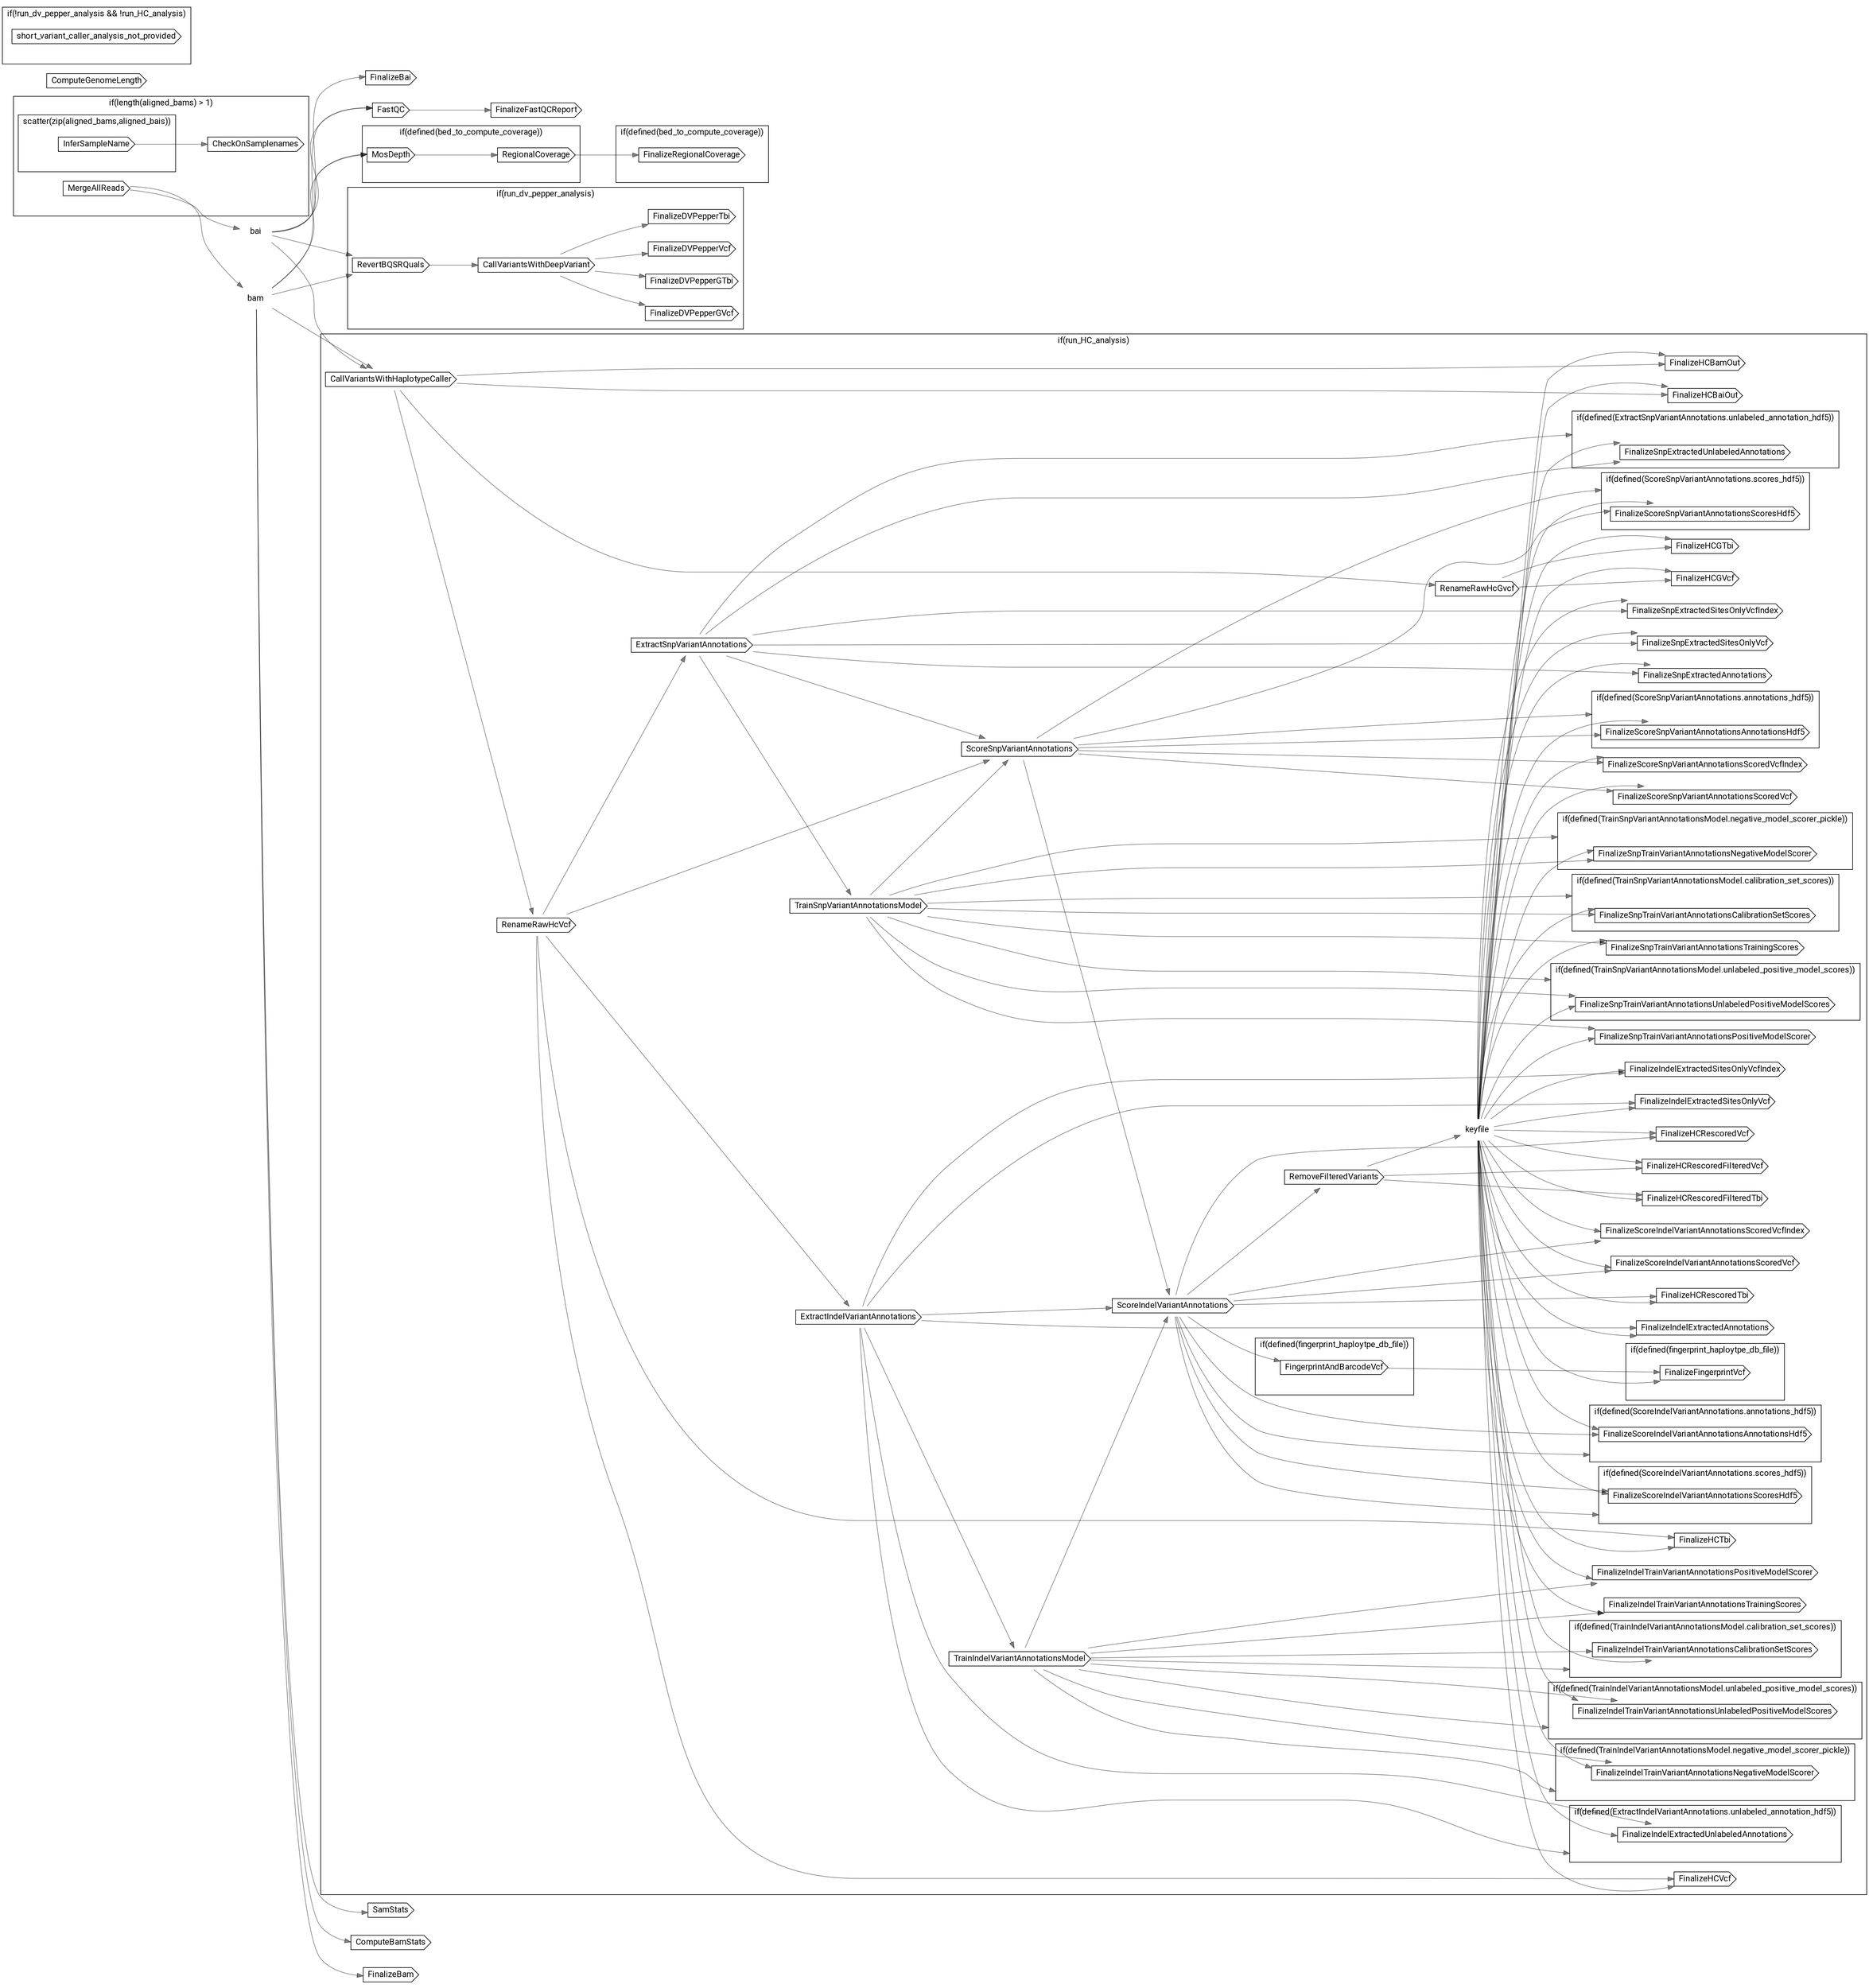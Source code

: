 // SRWholeGenome
digraph {
	compound=true rankdir=LR
	node [fontname=Roboto]
	edge [color="#00000080"]
	subgraph "cluster-if-L129C5" {
		fontname=Roboto label="if(length(aligned_bams) > 1)" rank=same
		subgraph "cluster-scatter-L130C9-pair" {
			fontname=Roboto label="scatter(zip(aligned_bams,aligned_bais))" rank=same
			"call-InferSampleName" [label=InferSampleName shape=cds]
			"scatter-L130C9-pair" [label="" height=0 margin=0 style=invis width=0]
		}
		"call-CheckOnSamplenames" [label=CheckOnSamplenames shape=cds]
		"call-MergeAllReads" [label=MergeAllReads shape=cds]
		"if-L129C5" [label="" height=0 margin=0 style=invis width=0]
	}
	"decl-bam" [label=bam shape=plaintext]
	"decl-bai" [label=bai shape=plaintext]
	"call-SamStats" [label=SamStats shape=cds]
	"call-FastQC" [label=FastQC shape=cds]
	"call-ComputeGenomeLength" [label=ComputeGenomeLength shape=cds]
	"call-ComputeBamStats" [label=ComputeBamStats shape=cds]
	subgraph "cluster-if-L147C5" {
		fontname=Roboto label="if(defined(bed_to_compute_coverage))" rank=same
		"call-MosDepth" [label=MosDepth shape=cds]
		"call-RegionalCoverage" [label=RegionalCoverage shape=cds]
		"if-L147C5" [label="" height=0 margin=0 style=invis width=0]
	}
	"call-FinalizeBam" [label=FinalizeBam shape=cds]
	"call-FinalizeBai" [label=FinalizeBai shape=cds]
	subgraph "cluster-if-L164C5" {
		fontname=Roboto label="if(defined(bed_to_compute_coverage))" rank=same
		"call-FinalizeRegionalCoverage" [label=FinalizeRegionalCoverage shape=cds]
		"if-L164C5" [label="" height=0 margin=0 style=invis width=0]
	}
	"call-FinalizeFastQCReport" [label=FinalizeFastQCReport shape=cds]
	subgraph "cluster-if-L177C5" {
		fontname=Roboto label="if(!run_dv_pepper_analysis && !run_HC_analysis)" rank=same
		"call-short_variant_caller_analysis_not_provided" [label=short_variant_caller_analysis_not_provided shape=cds]
		"if-L177C5" [label="" height=0 margin=0 style=invis width=0]
	}
	subgraph "cluster-if-L184C5" {
		fontname=Roboto label="if(run_dv_pepper_analysis)" rank=same
		"call-RevertBQSRQuals" [label=RevertBQSRQuals shape=cds]
		"call-CallVariantsWithDeepVariant" [label=CallVariantsWithDeepVariant shape=cds]
		"call-FinalizeDVPepperVcf" [label=FinalizeDVPepperVcf shape=cds]
		"call-FinalizeDVPepperTbi" [label=FinalizeDVPepperTbi shape=cds]
		"call-FinalizeDVPepperGVcf" [label=FinalizeDVPepperGVcf shape=cds]
		"call-FinalizeDVPepperGTbi" [label=FinalizeDVPepperGTbi shape=cds]
		"if-L184C5" [label="" height=0 margin=0 style=invis width=0]
	}
	subgraph "cluster-if-L223C5" {
		fontname=Roboto label="if(run_HC_analysis)" rank=same
		"call-CallVariantsWithHaplotypeCaller" [label=CallVariantsWithHaplotypeCaller shape=cds]
		"call-RenameRawHcVcf" [label=RenameRawHcVcf shape=cds]
		"call-RenameRawHcGvcf" [label=RenameRawHcGvcf shape=cds]
		"call-ExtractIndelVariantAnnotations" [label=ExtractIndelVariantAnnotations shape=cds]
		"call-ExtractSnpVariantAnnotations" [label=ExtractSnpVariantAnnotations shape=cds]
		"call-TrainIndelVariantAnnotationsModel" [label=TrainIndelVariantAnnotationsModel shape=cds]
		"call-TrainSnpVariantAnnotationsModel" [label=TrainSnpVariantAnnotationsModel shape=cds]
		"call-ScoreSnpVariantAnnotations" [label=ScoreSnpVariantAnnotations shape=cds]
		"call-ScoreIndelVariantAnnotations" [label=ScoreIndelVariantAnnotations shape=cds]
		subgraph "cluster-if-L375C9" {
			fontname=Roboto label="if(defined(fingerprint_haploytpe_db_file))" rank=same
			"call-FingerprintAndBarcodeVcf" [label=FingerprintAndBarcodeVcf shape=cds]
			"if-L375C9" [label="" height=0 margin=0 style=invis width=0]
		}
		"call-RemoveFilteredVariants" [label=RemoveFilteredVariants shape=cds]
		"decl-keyfile" [label=keyfile shape=plaintext]
		"call-FinalizeHCVcf" [label=FinalizeHCVcf shape=cds]
		"call-FinalizeHCTbi" [label=FinalizeHCTbi shape=cds]
		"call-FinalizeHCGVcf" [label=FinalizeHCGVcf shape=cds]
		"call-FinalizeHCGTbi" [label=FinalizeHCGTbi shape=cds]
		"call-FinalizeHCBamOut" [label=FinalizeHCBamOut shape=cds]
		"call-FinalizeHCBaiOut" [label=FinalizeHCBaiOut shape=cds]
		"call-FinalizeHCRescoredVcf" [label=FinalizeHCRescoredVcf shape=cds]
		"call-FinalizeHCRescoredTbi" [label=FinalizeHCRescoredTbi shape=cds]
		"call-FinalizeHCRescoredFilteredVcf" [label=FinalizeHCRescoredFilteredVcf shape=cds]
		"call-FinalizeHCRescoredFilteredTbi" [label=FinalizeHCRescoredFilteredTbi shape=cds]
		subgraph "cluster-if-L413C9" {
			fontname=Roboto label="if(defined(fingerprint_haploytpe_db_file))" rank=same
			"call-FinalizeFingerprintVcf" [label=FinalizeFingerprintVcf shape=cds]
			"if-L413C9" [label="" height=0 margin=0 style=invis width=0]
		}
		"call-FinalizeSnpExtractedAnnotations" [label=FinalizeSnpExtractedAnnotations shape=cds]
		"call-FinalizeSnpExtractedSitesOnlyVcf" [label=FinalizeSnpExtractedSitesOnlyVcf shape=cds]
		"call-FinalizeSnpExtractedSitesOnlyVcfIndex" [label=FinalizeSnpExtractedSitesOnlyVcfIndex shape=cds]
		subgraph "cluster-if-L425C9" {
			fontname=Roboto label="if(defined(ExtractSnpVariantAnnotations.unlabeled_annotation_hdf5))" rank=same
			"call-FinalizeSnpExtractedUnlabeledAnnotations" [label=FinalizeSnpExtractedUnlabeledAnnotations shape=cds]
			"if-L425C9" [label="" height=0 margin=0 style=invis width=0]
		}
		"call-FinalizeIndelExtractedAnnotations" [label=FinalizeIndelExtractedAnnotations shape=cds]
		"call-FinalizeIndelExtractedSitesOnlyVcf" [label=FinalizeIndelExtractedSitesOnlyVcf shape=cds]
		"call-FinalizeIndelExtractedSitesOnlyVcfIndex" [label=FinalizeIndelExtractedSitesOnlyVcfIndex shape=cds]
		subgraph "cluster-if-L431C9" {
			fontname=Roboto label="if(defined(ExtractIndelVariantAnnotations.unlabeled_annotation_hdf5))" rank=same
			"call-FinalizeIndelExtractedUnlabeledAnnotations" [label=FinalizeIndelExtractedUnlabeledAnnotations shape=cds]
			"if-L431C9" [label="" height=0 margin=0 style=invis width=0]
		}
		"call-FinalizeSnpTrainVariantAnnotationsTrainingScores" [label=FinalizeSnpTrainVariantAnnotationsTrainingScores shape=cds]
		"call-FinalizeSnpTrainVariantAnnotationsPositiveModelScorer" [label=FinalizeSnpTrainVariantAnnotationsPositiveModelScorer shape=cds]
		subgraph "cluster-if-L438C9" {
			fontname=Roboto label="if(defined(TrainSnpVariantAnnotationsModel.unlabeled_positive_model_scores))" rank=same
			"call-FinalizeSnpTrainVariantAnnotationsUnlabeledPositiveModelScores" [label=FinalizeSnpTrainVariantAnnotationsUnlabeledPositiveModelScores shape=cds]
			"if-L438C9" [label="" height=0 margin=0 style=invis width=0]
		}
		subgraph "cluster-if-L441C9" {
			fontname=Roboto label="if(defined(TrainSnpVariantAnnotationsModel.calibration_set_scores))" rank=same
			"call-FinalizeSnpTrainVariantAnnotationsCalibrationSetScores" [label=FinalizeSnpTrainVariantAnnotationsCalibrationSetScores shape=cds]
			"if-L441C9" [label="" height=0 margin=0 style=invis width=0]
		}
		subgraph "cluster-if-L444C9" {
			fontname=Roboto label="if(defined(TrainSnpVariantAnnotationsModel.negative_model_scorer_pickle))" rank=same
			"call-FinalizeSnpTrainVariantAnnotationsNegativeModelScorer" [label=FinalizeSnpTrainVariantAnnotationsNegativeModelScorer shape=cds]
			"if-L444C9" [label="" height=0 margin=0 style=invis width=0]
		}
		"call-FinalizeIndelTrainVariantAnnotationsTrainingScores" [label=FinalizeIndelTrainVariantAnnotationsTrainingScores shape=cds]
		"call-FinalizeIndelTrainVariantAnnotationsPositiveModelScorer" [label=FinalizeIndelTrainVariantAnnotationsPositiveModelScorer shape=cds]
		subgraph "cluster-if-L450C9" {
			fontname=Roboto label="if(defined(TrainIndelVariantAnnotationsModel.unlabeled_positive_model_scores))" rank=same
			"call-FinalizeIndelTrainVariantAnnotationsUnlabeledPositiveModelScores" [label=FinalizeIndelTrainVariantAnnotationsUnlabeledPositiveModelScores shape=cds]
			"if-L450C9" [label="" height=0 margin=0 style=invis width=0]
		}
		subgraph "cluster-if-L453C9" {
			fontname=Roboto label="if(defined(TrainIndelVariantAnnotationsModel.calibration_set_scores))" rank=same
			"call-FinalizeIndelTrainVariantAnnotationsCalibrationSetScores" [label=FinalizeIndelTrainVariantAnnotationsCalibrationSetScores shape=cds]
			"if-L453C9" [label="" height=0 margin=0 style=invis width=0]
		}
		subgraph "cluster-if-L456C9" {
			fontname=Roboto label="if(defined(TrainIndelVariantAnnotationsModel.negative_model_scorer_pickle))" rank=same
			"call-FinalizeIndelTrainVariantAnnotationsNegativeModelScorer" [label=FinalizeIndelTrainVariantAnnotationsNegativeModelScorer shape=cds]
			"if-L456C9" [label="" height=0 margin=0 style=invis width=0]
		}
		"call-FinalizeScoreSnpVariantAnnotationsScoredVcf" [label=FinalizeScoreSnpVariantAnnotationsScoredVcf shape=cds]
		"call-FinalizeScoreSnpVariantAnnotationsScoredVcfIndex" [label=FinalizeScoreSnpVariantAnnotationsScoredVcfIndex shape=cds]
		subgraph "cluster-if-L463C9" {
			fontname=Roboto label="if(defined(ScoreSnpVariantAnnotations.annotations_hdf5))" rank=same
			"call-FinalizeScoreSnpVariantAnnotationsAnnotationsHdf5" [label=FinalizeScoreSnpVariantAnnotationsAnnotationsHdf5 shape=cds]
			"if-L463C9" [label="" height=0 margin=0 style=invis width=0]
		}
		subgraph "cluster-if-L466C9" {
			fontname=Roboto label="if(defined(ScoreSnpVariantAnnotations.scores_hdf5))" rank=same
			"call-FinalizeScoreSnpVariantAnnotationsScoresHdf5" [label=FinalizeScoreSnpVariantAnnotationsScoresHdf5 shape=cds]
			"if-L466C9" [label="" height=0 margin=0 style=invis width=0]
		}
		"call-FinalizeScoreIndelVariantAnnotationsScoredVcf" [label=FinalizeScoreIndelVariantAnnotationsScoredVcf shape=cds]
		"call-FinalizeScoreIndelVariantAnnotationsScoredVcfIndex" [label=FinalizeScoreIndelVariantAnnotationsScoredVcfIndex shape=cds]
		subgraph "cluster-if-L472C9" {
			fontname=Roboto label="if(defined(ScoreIndelVariantAnnotations.annotations_hdf5))" rank=same
			"call-FinalizeScoreIndelVariantAnnotationsAnnotationsHdf5" [label=FinalizeScoreIndelVariantAnnotationsAnnotationsHdf5 shape=cds]
			"if-L472C9" [label="" height=0 margin=0 style=invis width=0]
		}
		subgraph "cluster-if-L475C9" {
			fontname=Roboto label="if(defined(ScoreIndelVariantAnnotations.scores_hdf5))" rank=same
			"call-FinalizeScoreIndelVariantAnnotationsScoresHdf5" [label=FinalizeScoreIndelVariantAnnotationsScoresHdf5 shape=cds]
			"if-L475C9" [label="" height=0 margin=0 style=invis width=0]
		}
		"if-L223C5" [label="" height=0 margin=0 style=invis width=0]
	}
	"call-InferSampleName" -> "call-CheckOnSamplenames"
	"call-MergeAllReads" -> "decl-bam"
	"call-MergeAllReads" -> "decl-bai"
	"decl-bam" -> "call-SamStats"
	"decl-bam" -> "call-FastQC"
	"decl-bai" -> "call-FastQC"
	"decl-bam" -> "call-ComputeBamStats"
	"decl-bam" -> "call-MosDepth"
	"decl-bai" -> "call-MosDepth"
	"call-MosDepth" -> "call-RegionalCoverage"
	"decl-bam" -> "call-FinalizeBam"
	"decl-bai" -> "call-FinalizeBai"
	"call-RegionalCoverage" -> "call-FinalizeRegionalCoverage"
	"call-FastQC" -> "call-FinalizeFastQCReport"
	"decl-bam" -> "call-RevertBQSRQuals"
	"decl-bai" -> "call-RevertBQSRQuals"
	"call-RevertBQSRQuals" -> "call-CallVariantsWithDeepVariant"
	"call-CallVariantsWithDeepVariant" -> "call-FinalizeDVPepperVcf"
	"call-CallVariantsWithDeepVariant" -> "call-FinalizeDVPepperTbi"
	"call-CallVariantsWithDeepVariant" -> "call-FinalizeDVPepperGVcf"
	"call-CallVariantsWithDeepVariant" -> "call-FinalizeDVPepperGTbi"
	"decl-bam" -> "call-CallVariantsWithHaplotypeCaller"
	"decl-bai" -> "call-CallVariantsWithHaplotypeCaller"
	"call-CallVariantsWithHaplotypeCaller" -> "call-RenameRawHcVcf"
	"call-CallVariantsWithHaplotypeCaller" -> "call-RenameRawHcGvcf"
	"call-RenameRawHcVcf" -> "call-ExtractIndelVariantAnnotations"
	"call-RenameRawHcVcf" -> "call-ExtractSnpVariantAnnotations"
	"call-ExtractIndelVariantAnnotations" -> "call-TrainIndelVariantAnnotationsModel"
	"call-ExtractSnpVariantAnnotations" -> "call-TrainSnpVariantAnnotationsModel"
	"call-TrainSnpVariantAnnotationsModel" -> "call-ScoreSnpVariantAnnotations"
	"call-ExtractSnpVariantAnnotations" -> "call-ScoreSnpVariantAnnotations"
	"call-RenameRawHcVcf" -> "call-ScoreSnpVariantAnnotations"
	"call-TrainIndelVariantAnnotationsModel" -> "call-ScoreIndelVariantAnnotations"
	"call-ExtractIndelVariantAnnotations" -> "call-ScoreIndelVariantAnnotations"
	"call-ScoreSnpVariantAnnotations" -> "call-ScoreIndelVariantAnnotations"
	"call-ScoreIndelVariantAnnotations" -> "call-FingerprintAndBarcodeVcf"
	"call-ScoreIndelVariantAnnotations" -> "call-RemoveFilteredVariants"
	"call-RemoveFilteredVariants" -> "decl-keyfile"
	"call-RenameRawHcVcf" -> "call-FinalizeHCVcf"
	"decl-keyfile" -> "call-FinalizeHCVcf"
	"call-RenameRawHcVcf" -> "call-FinalizeHCTbi"
	"decl-keyfile" -> "call-FinalizeHCTbi"
	"decl-keyfile" -> "call-FinalizeHCGVcf"
	"call-RenameRawHcGvcf" -> "call-FinalizeHCGVcf"
	"decl-keyfile" -> "call-FinalizeHCGTbi"
	"call-RenameRawHcGvcf" -> "call-FinalizeHCGTbi"
	"call-CallVariantsWithHaplotypeCaller" -> "call-FinalizeHCBamOut"
	"decl-keyfile" -> "call-FinalizeHCBamOut"
	"call-CallVariantsWithHaplotypeCaller" -> "call-FinalizeHCBaiOut"
	"decl-keyfile" -> "call-FinalizeHCBaiOut"
	"decl-keyfile" -> "call-FinalizeHCRescoredVcf"
	"call-ScoreIndelVariantAnnotations" -> "call-FinalizeHCRescoredVcf"
	"decl-keyfile" -> "call-FinalizeHCRescoredTbi"
	"call-ScoreIndelVariantAnnotations" -> "call-FinalizeHCRescoredTbi"
	"decl-keyfile" -> "call-FinalizeHCRescoredFilteredVcf"
	"call-RemoveFilteredVariants" -> "call-FinalizeHCRescoredFilteredVcf"
	"decl-keyfile" -> "call-FinalizeHCRescoredFilteredTbi"
	"call-RemoveFilteredVariants" -> "call-FinalizeHCRescoredFilteredTbi"
	"call-FingerprintAndBarcodeVcf" -> "call-FinalizeFingerprintVcf"
	"decl-keyfile" -> "call-FinalizeFingerprintVcf"
	"decl-keyfile" -> "call-FinalizeSnpExtractedAnnotations"
	"call-ExtractSnpVariantAnnotations" -> "call-FinalizeSnpExtractedAnnotations"
	"decl-keyfile" -> "call-FinalizeSnpExtractedSitesOnlyVcf"
	"call-ExtractSnpVariantAnnotations" -> "call-FinalizeSnpExtractedSitesOnlyVcf"
	"decl-keyfile" -> "call-FinalizeSnpExtractedSitesOnlyVcfIndex"
	"call-ExtractSnpVariantAnnotations" -> "call-FinalizeSnpExtractedSitesOnlyVcfIndex"
	"call-ExtractSnpVariantAnnotations" -> "if-L425C9" [lhead="cluster-if-L425C9"]
	"decl-keyfile" -> "call-FinalizeSnpExtractedUnlabeledAnnotations"
	"call-ExtractSnpVariantAnnotations" -> "call-FinalizeSnpExtractedUnlabeledAnnotations"
	"decl-keyfile" -> "call-FinalizeIndelExtractedAnnotations"
	"call-ExtractIndelVariantAnnotations" -> "call-FinalizeIndelExtractedAnnotations"
	"decl-keyfile" -> "call-FinalizeIndelExtractedSitesOnlyVcf"
	"call-ExtractIndelVariantAnnotations" -> "call-FinalizeIndelExtractedSitesOnlyVcf"
	"decl-keyfile" -> "call-FinalizeIndelExtractedSitesOnlyVcfIndex"
	"call-ExtractIndelVariantAnnotations" -> "call-FinalizeIndelExtractedSitesOnlyVcfIndex"
	"call-ExtractIndelVariantAnnotations" -> "if-L431C9" [lhead="cluster-if-L431C9"]
	"decl-keyfile" -> "call-FinalizeIndelExtractedUnlabeledAnnotations"
	"call-ExtractIndelVariantAnnotations" -> "call-FinalizeIndelExtractedUnlabeledAnnotations"
	"call-TrainSnpVariantAnnotationsModel" -> "call-FinalizeSnpTrainVariantAnnotationsTrainingScores"
	"decl-keyfile" -> "call-FinalizeSnpTrainVariantAnnotationsTrainingScores"
	"call-TrainSnpVariantAnnotationsModel" -> "call-FinalizeSnpTrainVariantAnnotationsPositiveModelScorer"
	"decl-keyfile" -> "call-FinalizeSnpTrainVariantAnnotationsPositiveModelScorer"
	"call-TrainSnpVariantAnnotationsModel" -> "if-L438C9" [lhead="cluster-if-L438C9"]
	"call-TrainSnpVariantAnnotationsModel" -> "call-FinalizeSnpTrainVariantAnnotationsUnlabeledPositiveModelScores"
	"decl-keyfile" -> "call-FinalizeSnpTrainVariantAnnotationsUnlabeledPositiveModelScores"
	"call-TrainSnpVariantAnnotationsModel" -> "if-L441C9" [lhead="cluster-if-L441C9"]
	"call-TrainSnpVariantAnnotationsModel" -> "call-FinalizeSnpTrainVariantAnnotationsCalibrationSetScores"
	"decl-keyfile" -> "call-FinalizeSnpTrainVariantAnnotationsCalibrationSetScores"
	"call-TrainSnpVariantAnnotationsModel" -> "if-L444C9" [lhead="cluster-if-L444C9"]
	"call-TrainSnpVariantAnnotationsModel" -> "call-FinalizeSnpTrainVariantAnnotationsNegativeModelScorer"
	"decl-keyfile" -> "call-FinalizeSnpTrainVariantAnnotationsNegativeModelScorer"
	"call-TrainIndelVariantAnnotationsModel" -> "call-FinalizeIndelTrainVariantAnnotationsTrainingScores"
	"decl-keyfile" -> "call-FinalizeIndelTrainVariantAnnotationsTrainingScores"
	"call-TrainIndelVariantAnnotationsModel" -> "call-FinalizeIndelTrainVariantAnnotationsPositiveModelScorer"
	"decl-keyfile" -> "call-FinalizeIndelTrainVariantAnnotationsPositiveModelScorer"
	"call-TrainIndelVariantAnnotationsModel" -> "if-L450C9" [lhead="cluster-if-L450C9"]
	"call-TrainIndelVariantAnnotationsModel" -> "call-FinalizeIndelTrainVariantAnnotationsUnlabeledPositiveModelScores"
	"decl-keyfile" -> "call-FinalizeIndelTrainVariantAnnotationsUnlabeledPositiveModelScores"
	"call-TrainIndelVariantAnnotationsModel" -> "if-L453C9" [lhead="cluster-if-L453C9"]
	"call-TrainIndelVariantAnnotationsModel" -> "call-FinalizeIndelTrainVariantAnnotationsCalibrationSetScores"
	"decl-keyfile" -> "call-FinalizeIndelTrainVariantAnnotationsCalibrationSetScores"
	"call-TrainIndelVariantAnnotationsModel" -> "if-L456C9" [lhead="cluster-if-L456C9"]
	"call-TrainIndelVariantAnnotationsModel" -> "call-FinalizeIndelTrainVariantAnnotationsNegativeModelScorer"
	"decl-keyfile" -> "call-FinalizeIndelTrainVariantAnnotationsNegativeModelScorer"
	"decl-keyfile" -> "call-FinalizeScoreSnpVariantAnnotationsScoredVcf"
	"call-ScoreSnpVariantAnnotations" -> "call-FinalizeScoreSnpVariantAnnotationsScoredVcf"
	"decl-keyfile" -> "call-FinalizeScoreSnpVariantAnnotationsScoredVcfIndex"
	"call-ScoreSnpVariantAnnotations" -> "call-FinalizeScoreSnpVariantAnnotationsScoredVcfIndex"
	"call-ScoreSnpVariantAnnotations" -> "if-L463C9" [lhead="cluster-if-L463C9"]
	"decl-keyfile" -> "call-FinalizeScoreSnpVariantAnnotationsAnnotationsHdf5"
	"call-ScoreSnpVariantAnnotations" -> "call-FinalizeScoreSnpVariantAnnotationsAnnotationsHdf5"
	"call-ScoreSnpVariantAnnotations" -> "if-L466C9" [lhead="cluster-if-L466C9"]
	"decl-keyfile" -> "call-FinalizeScoreSnpVariantAnnotationsScoresHdf5"
	"call-ScoreSnpVariantAnnotations" -> "call-FinalizeScoreSnpVariantAnnotationsScoresHdf5"
	"decl-keyfile" -> "call-FinalizeScoreIndelVariantAnnotationsScoredVcf"
	"call-ScoreIndelVariantAnnotations" -> "call-FinalizeScoreIndelVariantAnnotationsScoredVcf"
	"decl-keyfile" -> "call-FinalizeScoreIndelVariantAnnotationsScoredVcfIndex"
	"call-ScoreIndelVariantAnnotations" -> "call-FinalizeScoreIndelVariantAnnotationsScoredVcfIndex"
	"call-ScoreIndelVariantAnnotations" -> "if-L472C9" [lhead="cluster-if-L472C9"]
	"decl-keyfile" -> "call-FinalizeScoreIndelVariantAnnotationsAnnotationsHdf5"
	"call-ScoreIndelVariantAnnotations" -> "call-FinalizeScoreIndelVariantAnnotationsAnnotationsHdf5"
	"call-ScoreIndelVariantAnnotations" -> "if-L475C9" [lhead="cluster-if-L475C9"]
	"decl-keyfile" -> "call-FinalizeScoreIndelVariantAnnotationsScoresHdf5"
	"call-ScoreIndelVariantAnnotations" -> "call-FinalizeScoreIndelVariantAnnotationsScoresHdf5"
}
